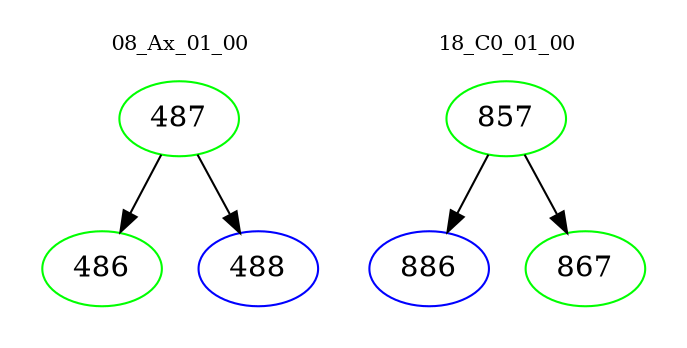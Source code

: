 digraph{
subgraph cluster_0 {
color = white
label = "08_Ax_01_00";
fontsize=10;
T0_487 [label="487", color="green"]
T0_487 -> T0_486 [color="black"]
T0_486 [label="486", color="green"]
T0_487 -> T0_488 [color="black"]
T0_488 [label="488", color="blue"]
}
subgraph cluster_1 {
color = white
label = "18_C0_01_00";
fontsize=10;
T1_857 [label="857", color="green"]
T1_857 -> T1_886 [color="black"]
T1_886 [label="886", color="blue"]
T1_857 -> T1_867 [color="black"]
T1_867 [label="867", color="green"]
}
}
